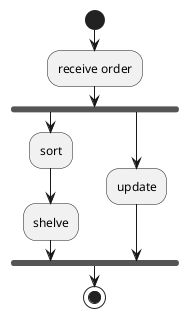 @startuml Stock
start
:receive order;
fork
  :sort;
  :shelve;
  fork again
  :update;
endfork
stop
@enduml
